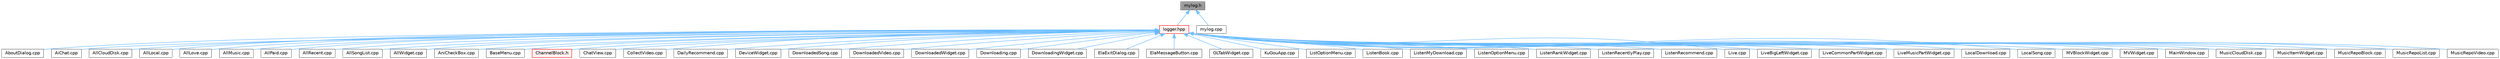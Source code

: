 digraph "mylog.h"
{
 // LATEX_PDF_SIZE
  bgcolor="transparent";
  edge [fontname=Helvetica,fontsize=10,labelfontname=Helvetica,labelfontsize=10];
  node [fontname=Helvetica,fontsize=10,shape=box,height=0.2,width=0.4];
  Node1 [id="Node000001",label="mylog.h",height=0.2,width=0.4,color="gray40", fillcolor="grey60", style="filled", fontcolor="black",tooltip=" "];
  Node1 -> Node2 [id="edge1_Node000001_Node000002",dir="back",color="steelblue1",style="solid",tooltip=" "];
  Node2 [id="Node000002",label="logger.hpp",height=0.2,width=0.4,color="red", fillcolor="#FFF0F0", style="filled",URL="$logger_8hpp.html",tooltip=" "];
  Node2 -> Node3 [id="edge2_Node000002_Node000003",dir="back",color="steelblue1",style="solid",tooltip=" "];
  Node3 [id="Node000003",label="AboutDialog.cpp",height=0.2,width=0.4,color="grey40", fillcolor="white", style="filled",URL="$_about_dialog_8cpp.html",tooltip="实现 AboutDialog 类，提供关于对话框功能"];
  Node2 -> Node4 [id="edge3_Node000002_Node000004",dir="back",color="steelblue1",style="solid",tooltip=" "];
  Node4 [id="Node000004",label="AiChat.cpp",height=0.2,width=0.4,color="grey40", fillcolor="white", style="filled",URL="$_ai_chat_8cpp.html",tooltip="实现 AiChat 类，提供 AI 聊天界面功能"];
  Node2 -> Node5 [id="edge4_Node000002_Node000005",dir="back",color="steelblue1",style="solid",tooltip=" "];
  Node5 [id="Node000005",label="AllCloudDisk.cpp",height=0.2,width=0.4,color="grey40", fillcolor="white", style="filled",URL="$_all_cloud_disk_8cpp.html",tooltip="实现 AllCloudDisk 类，提供云盘音乐界面功能"];
  Node2 -> Node6 [id="edge5_Node000002_Node000006",dir="back",color="steelblue1",style="solid",tooltip=" "];
  Node6 [id="Node000006",label="AllLocal.cpp",height=0.2,width=0.4,color="grey40", fillcolor="white", style="filled",URL="$_all_local_8cpp.html",tooltip="实现 AllLocal 类，提供本地音乐界面功能"];
  Node2 -> Node7 [id="edge6_Node000002_Node000007",dir="back",color="steelblue1",style="solid",tooltip=" "];
  Node7 [id="Node000007",label="AllLove.cpp",height=0.2,width=0.4,color="grey40", fillcolor="white", style="filled",URL="$_all_love_8cpp.html",tooltip="实现 AllLove 类，提供收藏音乐界面功能"];
  Node2 -> Node8 [id="edge7_Node000002_Node000008",dir="back",color="steelblue1",style="solid",tooltip=" "];
  Node8 [id="Node000008",label="AllMusic.cpp",height=0.2,width=0.4,color="grey40", fillcolor="white", style="filled",URL="$_all_music_8cpp.html",tooltip="实现 AllMusic 类，提供音乐管理界面功能"];
  Node2 -> Node9 [id="edge8_Node000002_Node000009",dir="back",color="steelblue1",style="solid",tooltip=" "];
  Node9 [id="Node000009",label="AllPaid.cpp",height=0.2,width=0.4,color="grey40", fillcolor="white", style="filled",URL="$_all_paid_8cpp.html",tooltip="实现 AllPaid 类，提供付费音乐界面功能"];
  Node2 -> Node10 [id="edge9_Node000002_Node000010",dir="back",color="steelblue1",style="solid",tooltip=" "];
  Node10 [id="Node000010",label="AllRecent.cpp",height=0.2,width=0.4,color="grey40", fillcolor="white", style="filled",URL="$_all_recent_8cpp.html",tooltip="实现 AllRecent 类，提供最近播放音乐界面功能"];
  Node2 -> Node11 [id="edge10_Node000002_Node000011",dir="back",color="steelblue1",style="solid",tooltip=" "];
  Node11 [id="Node000011",label="AllSongList.cpp",height=0.2,width=0.4,color="grey40", fillcolor="white", style="filled",URL="$_all_song_list_8cpp.html",tooltip="实现 AllSongList 类，提供歌单界面功能"];
  Node2 -> Node12 [id="edge11_Node000002_Node000012",dir="back",color="steelblue1",style="solid",tooltip=" "];
  Node12 [id="Node000012",label="AllWidget.cpp",height=0.2,width=0.4,color="grey40", fillcolor="white", style="filled",URL="$_all_widget_8cpp.html",tooltip="实现 AllWidget 类，提供全部音乐界面功能"];
  Node2 -> Node13 [id="edge12_Node000002_Node000013",dir="back",color="steelblue1",style="solid",tooltip=" "];
  Node13 [id="Node000013",label="AniCheckBox.cpp",height=0.2,width=0.4,color="grey40", fillcolor="white", style="filled",URL="$_ani_check_box_8cpp.html",tooltip="实现 AniCheckBox 类，提供带动画的复选框基类功能"];
  Node2 -> Node14 [id="edge13_Node000002_Node000014",dir="back",color="steelblue1",style="solid",tooltip=" "];
  Node14 [id="Node000014",label="BaseMenu.cpp",height=0.2,width=0.4,color="grey40", fillcolor="white", style="filled",URL="$_base_menu_8cpp.html",tooltip="实现 BaseMenu 类，提供菜单基类功能"];
  Node2 -> Node15 [id="edge14_Node000002_Node000015",dir="back",color="steelblue1",style="solid",tooltip=" "];
  Node15 [id="Node000015",label="ChannelBlock.h",height=0.2,width=0.4,color="red", fillcolor="#FFF0F0", style="filled",URL="$_channel_block_8h.html",tooltip="定义 ChannelBlock 类，提供音乐频道块界面"];
  Node2 -> Node30 [id="edge15_Node000002_Node000030",dir="back",color="steelblue1",style="solid",tooltip=" "];
  Node30 [id="Node000030",label="ChatView.cpp",height=0.2,width=0.4,color="grey40", fillcolor="white", style="filled",URL="$_chat_view_8cpp.html",tooltip="实现 ChatView 类，提供聊天视图功能"];
  Node2 -> Node31 [id="edge16_Node000002_Node000031",dir="back",color="steelblue1",style="solid",tooltip=" "];
  Node31 [id="Node000031",label="CollectVideo.cpp",height=0.2,width=0.4,color="grey40", fillcolor="white", style="filled",URL="$_collect_video_8cpp.html",tooltip="实现 CollectVideo 类，管理收藏视频界面"];
  Node2 -> Node32 [id="edge17_Node000002_Node000032",dir="back",color="steelblue1",style="solid",tooltip=" "];
  Node32 [id="Node000032",label="DailyRecommend.cpp",height=0.2,width=0.4,color="grey40", fillcolor="white", style="filled",URL="$_daily_recommend_8cpp.html",tooltip="实现 DailyRecommend 类，提供每日推荐界面功能"];
  Node2 -> Node33 [id="edge18_Node000002_Node000033",dir="back",color="steelblue1",style="solid",tooltip=" "];
  Node33 [id="Node000033",label="DeviceWidget.cpp",height=0.2,width=0.4,color="grey40", fillcolor="white", style="filled",URL="$_device_widget_8cpp.html",tooltip="实现 DeviceWidget 类，管理设备界面"];
  Node2 -> Node34 [id="edge19_Node000002_Node000034",dir="back",color="steelblue1",style="solid",tooltip=" "];
  Node34 [id="Node000034",label="DownloadedSong.cpp",height=0.2,width=0.4,color="grey40", fillcolor="white", style="filled",URL="$_downloaded_song_8cpp.html",tooltip="实现 DownloadedSong 类，提供已下载歌曲界面功能"];
  Node2 -> Node35 [id="edge20_Node000002_Node000035",dir="back",color="steelblue1",style="solid",tooltip=" "];
  Node35 [id="Node000035",label="DownloadedVideo.cpp",height=0.2,width=0.4,color="grey40", fillcolor="white", style="filled",URL="$_downloaded_video_8cpp.html",tooltip="实现 DownloadedVideo 类，提供已下载视频界面功能"];
  Node2 -> Node36 [id="edge21_Node000002_Node000036",dir="back",color="steelblue1",style="solid",tooltip=" "];
  Node36 [id="Node000036",label="DownloadedWidget.cpp",height=0.2,width=0.4,color="grey40", fillcolor="white", style="filled",URL="$_downloaded_widget_8cpp.html",tooltip="实现 DownloadedWidget 类，提供已下载界面功能"];
  Node2 -> Node37 [id="edge22_Node000002_Node000037",dir="back",color="steelblue1",style="solid",tooltip=" "];
  Node37 [id="Node000037",label="Downloading.cpp",height=0.2,width=0.4,color="grey40", fillcolor="white", style="filled",URL="$_downloading_8cpp.html",tooltip="实现 Downloading 类，提供下载管理界面功能"];
  Node2 -> Node38 [id="edge23_Node000002_Node000038",dir="back",color="steelblue1",style="solid",tooltip=" "];
  Node38 [id="Node000038",label="DownloadingWidget.cpp",height=0.2,width=0.4,color="grey40", fillcolor="white", style="filled",URL="$_downloading_widget_8cpp.html",tooltip="实现 DownloadingWidget 类，提供下载中界面功能"];
  Node2 -> Node39 [id="edge24_Node000002_Node000039",dir="back",color="steelblue1",style="solid",tooltip=" "];
  Node39 [id="Node000039",label="ElaExitDialog.cpp",height=0.2,width=0.4,color="grey40", fillcolor="white", style="filled",URL="$_ela_exit_dialog_8cpp.html",tooltip="实现 ElaExitDialog 类，提供退出对话框的功能"];
  Node2 -> Node40 [id="edge25_Node000002_Node000040",dir="back",color="steelblue1",style="solid",tooltip=" "];
  Node40 [id="Node000040",label="ElaMessageButton.cpp",height=0.2,width=0.4,color="grey40", fillcolor="white", style="filled",URL="$_ela_message_button_8cpp.html",tooltip="实现 ElaMessageButton 类，提供消息触发按钮功能"];
  Node2 -> Node41 [id="edge26_Node000002_Node000041",dir="back",color="steelblue1",style="solid",tooltip=" "];
  Node41 [id="Node000041",label="GLTabWidget.cpp",height=0.2,width=0.4,color="grey40", fillcolor="white", style="filled",URL="$_g_l_tab_widget_8cpp.html",tooltip="实现 GLTabWidget 类，管理“猜你喜欢”推荐界面"];
  Node2 -> Node21 [id="edge27_Node000002_Node000021",dir="back",color="steelblue1",style="solid",tooltip=" "];
  Node21 [id="Node000021",label="KuGouApp.cpp",height=0.2,width=0.4,color="grey40", fillcolor="white", style="filled",URL="$_ku_gou_app_8cpp.html",tooltip="实现 KuGouApp 类，管理酷狗音乐主界面"];
  Node2 -> Node42 [id="edge28_Node000002_Node000042",dir="back",color="steelblue1",style="solid",tooltip=" "];
  Node42 [id="Node000042",label="ListOptionMenu.cpp",height=0.2,width=0.4,color="grey40", fillcolor="white", style="filled",URL="$_list_option_menu_8cpp.html",tooltip="实现 ListOptionMenu 类，提供歌曲分类选项菜单功能"];
  Node2 -> Node43 [id="edge29_Node000002_Node000043",dir="back",color="steelblue1",style="solid",tooltip=" "];
  Node43 [id="Node000043",label="ListenBook.cpp",height=0.2,width=0.4,color="grey40", fillcolor="white", style="filled",URL="$_listen_book_8cpp.html",tooltip="实现 ListenBook 类，提供听书主界面功能"];
  Node2 -> Node44 [id="edge30_Node000002_Node000044",dir="back",color="steelblue1",style="solid",tooltip=" "];
  Node44 [id="Node000044",label="ListenMyDownload.cpp",height=0.2,width=0.4,color="grey40", fillcolor="white", style="filled",URL="$_listen_my_download_8cpp.html",tooltip="实现 ListenMyDownload 类，提供下载管理界面功能"];
  Node2 -> Node45 [id="edge31_Node000002_Node000045",dir="back",color="steelblue1",style="solid",tooltip=" "];
  Node45 [id="Node000045",label="ListenOptionMenu.cpp",height=0.2,width=0.4,color="grey40", fillcolor="white", style="filled",URL="$_listen_option_menu_8cpp.html",tooltip="实现 ListenOptionMenu 类，提供听单选项菜单功能"];
  Node2 -> Node46 [id="edge32_Node000002_Node000046",dir="back",color="steelblue1",style="solid",tooltip=" "];
  Node46 [id="Node000046",label="ListenRankWidget.cpp",height=0.2,width=0.4,color="grey40", fillcolor="white", style="filled",URL="$_listen_rank_widget_8cpp.html",tooltip="实现 ListenRankWidget 类，提供排行榜界面功能"];
  Node2 -> Node47 [id="edge33_Node000002_Node000047",dir="back",color="steelblue1",style="solid",tooltip=" "];
  Node47 [id="Node000047",label="ListenRecentlyPlay.cpp",height=0.2,width=0.4,color="grey40", fillcolor="white", style="filled",URL="$_listen_recently_play_8cpp.html",tooltip="实现 ListenRecentlyPlay 类，提供最近播放界面功能"];
  Node2 -> Node48 [id="edge34_Node000002_Node000048",dir="back",color="steelblue1",style="solid",tooltip=" "];
  Node48 [id="Node000048",label="ListenRecommend.cpp",height=0.2,width=0.4,color="grey40", fillcolor="white", style="filled",URL="$_listen_recommend_8cpp.html",tooltip="实现 ListenRecommend 类，提供推荐界面功能"];
  Node2 -> Node49 [id="edge35_Node000002_Node000049",dir="back",color="steelblue1",style="solid",tooltip=" "];
  Node49 [id="Node000049",label="Live.cpp",height=0.2,width=0.4,color="grey40", fillcolor="white", style="filled",URL="$_live_8cpp.html",tooltip="实现 Live 类，提供直播主界面功能"];
  Node2 -> Node50 [id="edge36_Node000002_Node000050",dir="back",color="steelblue1",style="solid",tooltip=" "];
  Node50 [id="Node000050",label="LiveBigLeftWidget.cpp",height=0.2,width=0.4,color="grey40", fillcolor="white", style="filled",URL="$_live_big_left_widget_8cpp.html",tooltip="实现 LiveBigLeftWidget 类，提供直播左侧大控件功能"];
  Node2 -> Node51 [id="edge37_Node000002_Node000051",dir="back",color="steelblue1",style="solid",tooltip=" "];
  Node51 [id="Node000051",label="LiveCommonPartWidget.cpp",height=0.2,width=0.4,color="grey40", fillcolor="white", style="filled",URL="$_live_common_part_widget_8cpp.html",tooltip="实现 LiveCommonPartWidget 类，提供直播通用部分控件功能"];
  Node2 -> Node52 [id="edge38_Node000002_Node000052",dir="back",color="steelblue1",style="solid",tooltip=" "];
  Node52 [id="Node000052",label="LiveMusicPartWidget.cpp",height=0.2,width=0.4,color="grey40", fillcolor="white", style="filled",URL="$_live_music_part_widget_8cpp.html",tooltip="实现 LiveMusicPartWidget 类，提供直播音乐部分控件功能"];
  Node2 -> Node53 [id="edge39_Node000002_Node000053",dir="back",color="steelblue1",style="solid",tooltip=" "];
  Node53 [id="Node000053",label="LocalDownload.cpp",height=0.2,width=0.4,color="grey40", fillcolor="white", style="filled",URL="$_local_download_8cpp.html",tooltip="实现 LocalDownload 类，管理本地歌曲、已下载歌曲、已下载视频和正在下载界面"];
  Node2 -> Node54 [id="edge40_Node000002_Node000054",dir="back",color="steelblue1",style="solid",tooltip=" "];
  Node54 [id="Node000054",label="LocalSong.cpp",height=0.2,width=0.4,color="grey40", fillcolor="white", style="filled",URL="$_local_song_8cpp.html",tooltip="实现 LocalSong 类，提供本地歌曲管理界面功能"];
  Node2 -> Node55 [id="edge41_Node000002_Node000055",dir="back",color="steelblue1",style="solid",tooltip=" "];
  Node55 [id="Node000055",label="MVBlockWidget.cpp",height=0.2,width=0.4,color="grey40", fillcolor="white", style="filled",URL="$_m_v_block_widget_8cpp.html",tooltip="实现 MVBlockWidget 类，提供音乐视频块控件"];
  Node2 -> Node56 [id="edge42_Node000002_Node000056",dir="back",color="steelblue1",style="solid",tooltip=" "];
  Node56 [id="Node000056",label="MVWidget.cpp",height=0.2,width=0.4,color="grey40", fillcolor="white", style="filled",URL="$_m_v_widget_8cpp.html",tooltip="实现 MVWidget 类，提供音乐视频分类界面功能"];
  Node2 -> Node57 [id="edge43_Node000002_Node000057",dir="back",color="steelblue1",style="solid",tooltip=" "];
  Node57 [id="Node000057",label="MainWindow.cpp",height=0.2,width=0.4,color="grey40", fillcolor="white", style="filled",URL="$_main_window_8cpp.html",tooltip="实现 MainWindow 类，提供主窗口功能和交互"];
  Node2 -> Node58 [id="edge44_Node000002_Node000058",dir="back",color="steelblue1",style="solid",tooltip=" "];
  Node58 [id="Node000058",label="MusicCloudDisk.cpp",height=0.2,width=0.4,color="grey40", fillcolor="white", style="filled",URL="$_music_cloud_disk_8cpp.html",tooltip="实现 MusicCloudDisk 类，管理云端歌曲（已上传和正在上传）界面"];
  Node2 -> Node59 [id="edge45_Node000002_Node000059",dir="back",color="steelblue1",style="solid",tooltip=" "];
  Node59 [id="Node000059",label="MusicItemWidget.cpp",height=0.2,width=0.4,color="grey40", fillcolor="white", style="filled",URL="$_music_item_widget_8cpp.html",tooltip="实现 MusicItemWidget 类，提供音乐条目控件功能"];
  Node2 -> Node60 [id="edge46_Node000002_Node000060",dir="back",color="steelblue1",style="solid",tooltip=" "];
  Node60 [id="Node000060",label="MusicRepoBlock.cpp",height=0.2,width=0.4,color="grey40", fillcolor="white", style="filled",URL="$_music_repo_block_8cpp.html",tooltip="实现 MusicRepoBlock 类，显示音乐仓库块状项"];
  Node2 -> Node61 [id="edge47_Node000002_Node000061",dir="back",color="steelblue1",style="solid",tooltip=" "];
  Node61 [id="Node000061",label="MusicRepoList.cpp",height=0.2,width=0.4,color="grey40", fillcolor="white", style="filled",URL="$_music_repo_list_8cpp.html",tooltip="实现 MusicRepoList 类，显示音乐仓库列表项"];
  Node2 -> Node62 [id="edge48_Node000002_Node000062",dir="back",color="steelblue1",style="solid",tooltip=" "];
  Node62 [id="Node000062",label="MusicRepoVideo.cpp",height=0.2,width=0.4,color="grey40", fillcolor="white", style="filled",URL="$_music_repo_video_8cpp.html",tooltip="实现 MusicRepoVideo 类，显示音乐仓库视频项"];
  Node1 -> Node97 [id="edge49_Node000001_Node000097",dir="back",color="steelblue1",style="solid",tooltip=" "];
  Node97 [id="Node000097",label="mylog.cpp",height=0.2,width=0.4,color="grey40", fillcolor="white", style="filled",URL="$mylog_8cpp.html",tooltip=" "];
}
